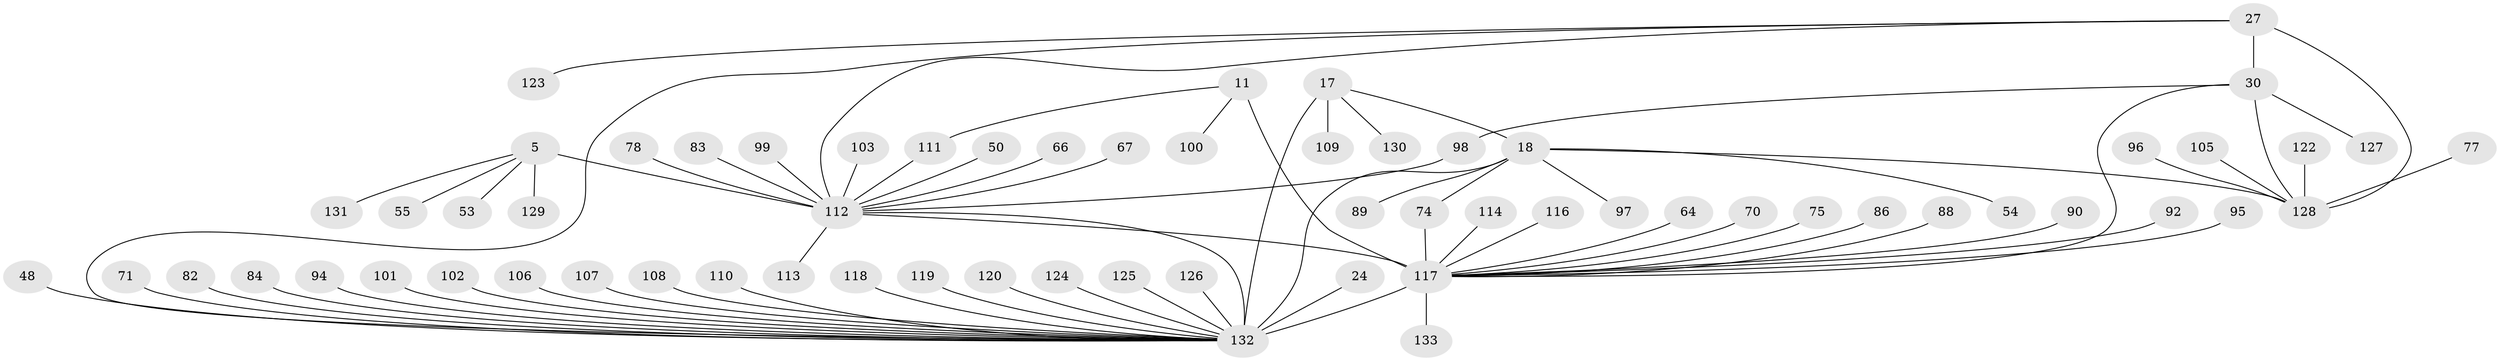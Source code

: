 // original degree distribution, {8: 0.03007518796992481, 9: 0.022556390977443608, 10: 0.03007518796992481, 6: 0.03759398496240601, 15: 0.007518796992481203, 11: 0.015037593984962405, 13: 0.015037593984962405, 7: 0.03759398496240601, 12: 0.015037593984962405, 5: 0.03007518796992481, 1: 0.6015037593984962, 2: 0.13533834586466165, 4: 0.015037593984962405, 3: 0.007518796992481203}
// Generated by graph-tools (version 1.1) at 2025/54/03/09/25 04:54:53]
// undirected, 66 vertices, 74 edges
graph export_dot {
graph [start="1"]
  node [color=gray90,style=filled];
  5 [super="+1"];
  11 [super="+9"];
  17 [super="+16"];
  18 [super="+13"];
  24 [super="+21"];
  27 [super="+25"];
  30 [super="+29"];
  48;
  50;
  53;
  54;
  55;
  64;
  66;
  67;
  70;
  71;
  74;
  75;
  77;
  78;
  82;
  83;
  84;
  86 [super="+57"];
  88;
  89;
  90;
  92 [super="+39"];
  94;
  95 [super="+33"];
  96 [super="+87"];
  97;
  98;
  99;
  100;
  101;
  102;
  103;
  105 [super="+81+85"];
  106;
  107;
  108;
  109 [super="+58"];
  110;
  111;
  112 [super="+91+6+4"];
  113 [super="+80"];
  114;
  116;
  117 [super="+52+93+104+69"];
  118 [super="+79"];
  119;
  120 [super="+115"];
  122;
  123;
  124;
  125;
  126;
  127;
  128 [super="+28+32+40+42+49"];
  129;
  130;
  131;
  132 [super="+65+76+121"];
  133;
  5 -- 53;
  5 -- 129;
  5 -- 131;
  5 -- 55;
  5 -- 112 [weight=8];
  11 -- 100;
  11 -- 111;
  11 -- 117 [weight=8];
  17 -- 18 [weight=4];
  17 -- 130;
  17 -- 109;
  17 -- 132 [weight=5];
  18 -- 74;
  18 -- 89;
  18 -- 97;
  18 -- 54;
  18 -- 128;
  18 -- 132 [weight=4];
  24 -- 132 [weight=8];
  27 -- 30 [weight=4];
  27 -- 123;
  27 -- 132 [weight=2];
  27 -- 112;
  27 -- 128 [weight=4];
  30 -- 98;
  30 -- 127;
  30 -- 128 [weight=4];
  30 -- 117;
  48 -- 132;
  50 -- 112;
  64 -- 117;
  66 -- 112;
  67 -- 112;
  70 -- 117;
  71 -- 132;
  74 -- 117;
  75 -- 117;
  77 -- 128;
  78 -- 112;
  82 -- 132;
  83 -- 112;
  84 -- 132;
  86 -- 117;
  88 -- 117;
  90 -- 117;
  92 -- 117;
  94 -- 132;
  95 -- 117;
  96 -- 128;
  98 -- 112;
  99 -- 112;
  101 -- 132;
  102 -- 132;
  103 -- 112;
  105 -- 128;
  106 -- 132;
  107 -- 132;
  108 -- 132;
  110 -- 132;
  111 -- 112;
  112 -- 132 [weight=4];
  112 -- 113;
  112 -- 117 [weight=3];
  114 -- 117;
  116 -- 117;
  117 -- 132 [weight=4];
  117 -- 133;
  118 -- 132;
  119 -- 132;
  120 -- 132;
  122 -- 128;
  124 -- 132;
  125 -- 132;
  126 -- 132;
}

